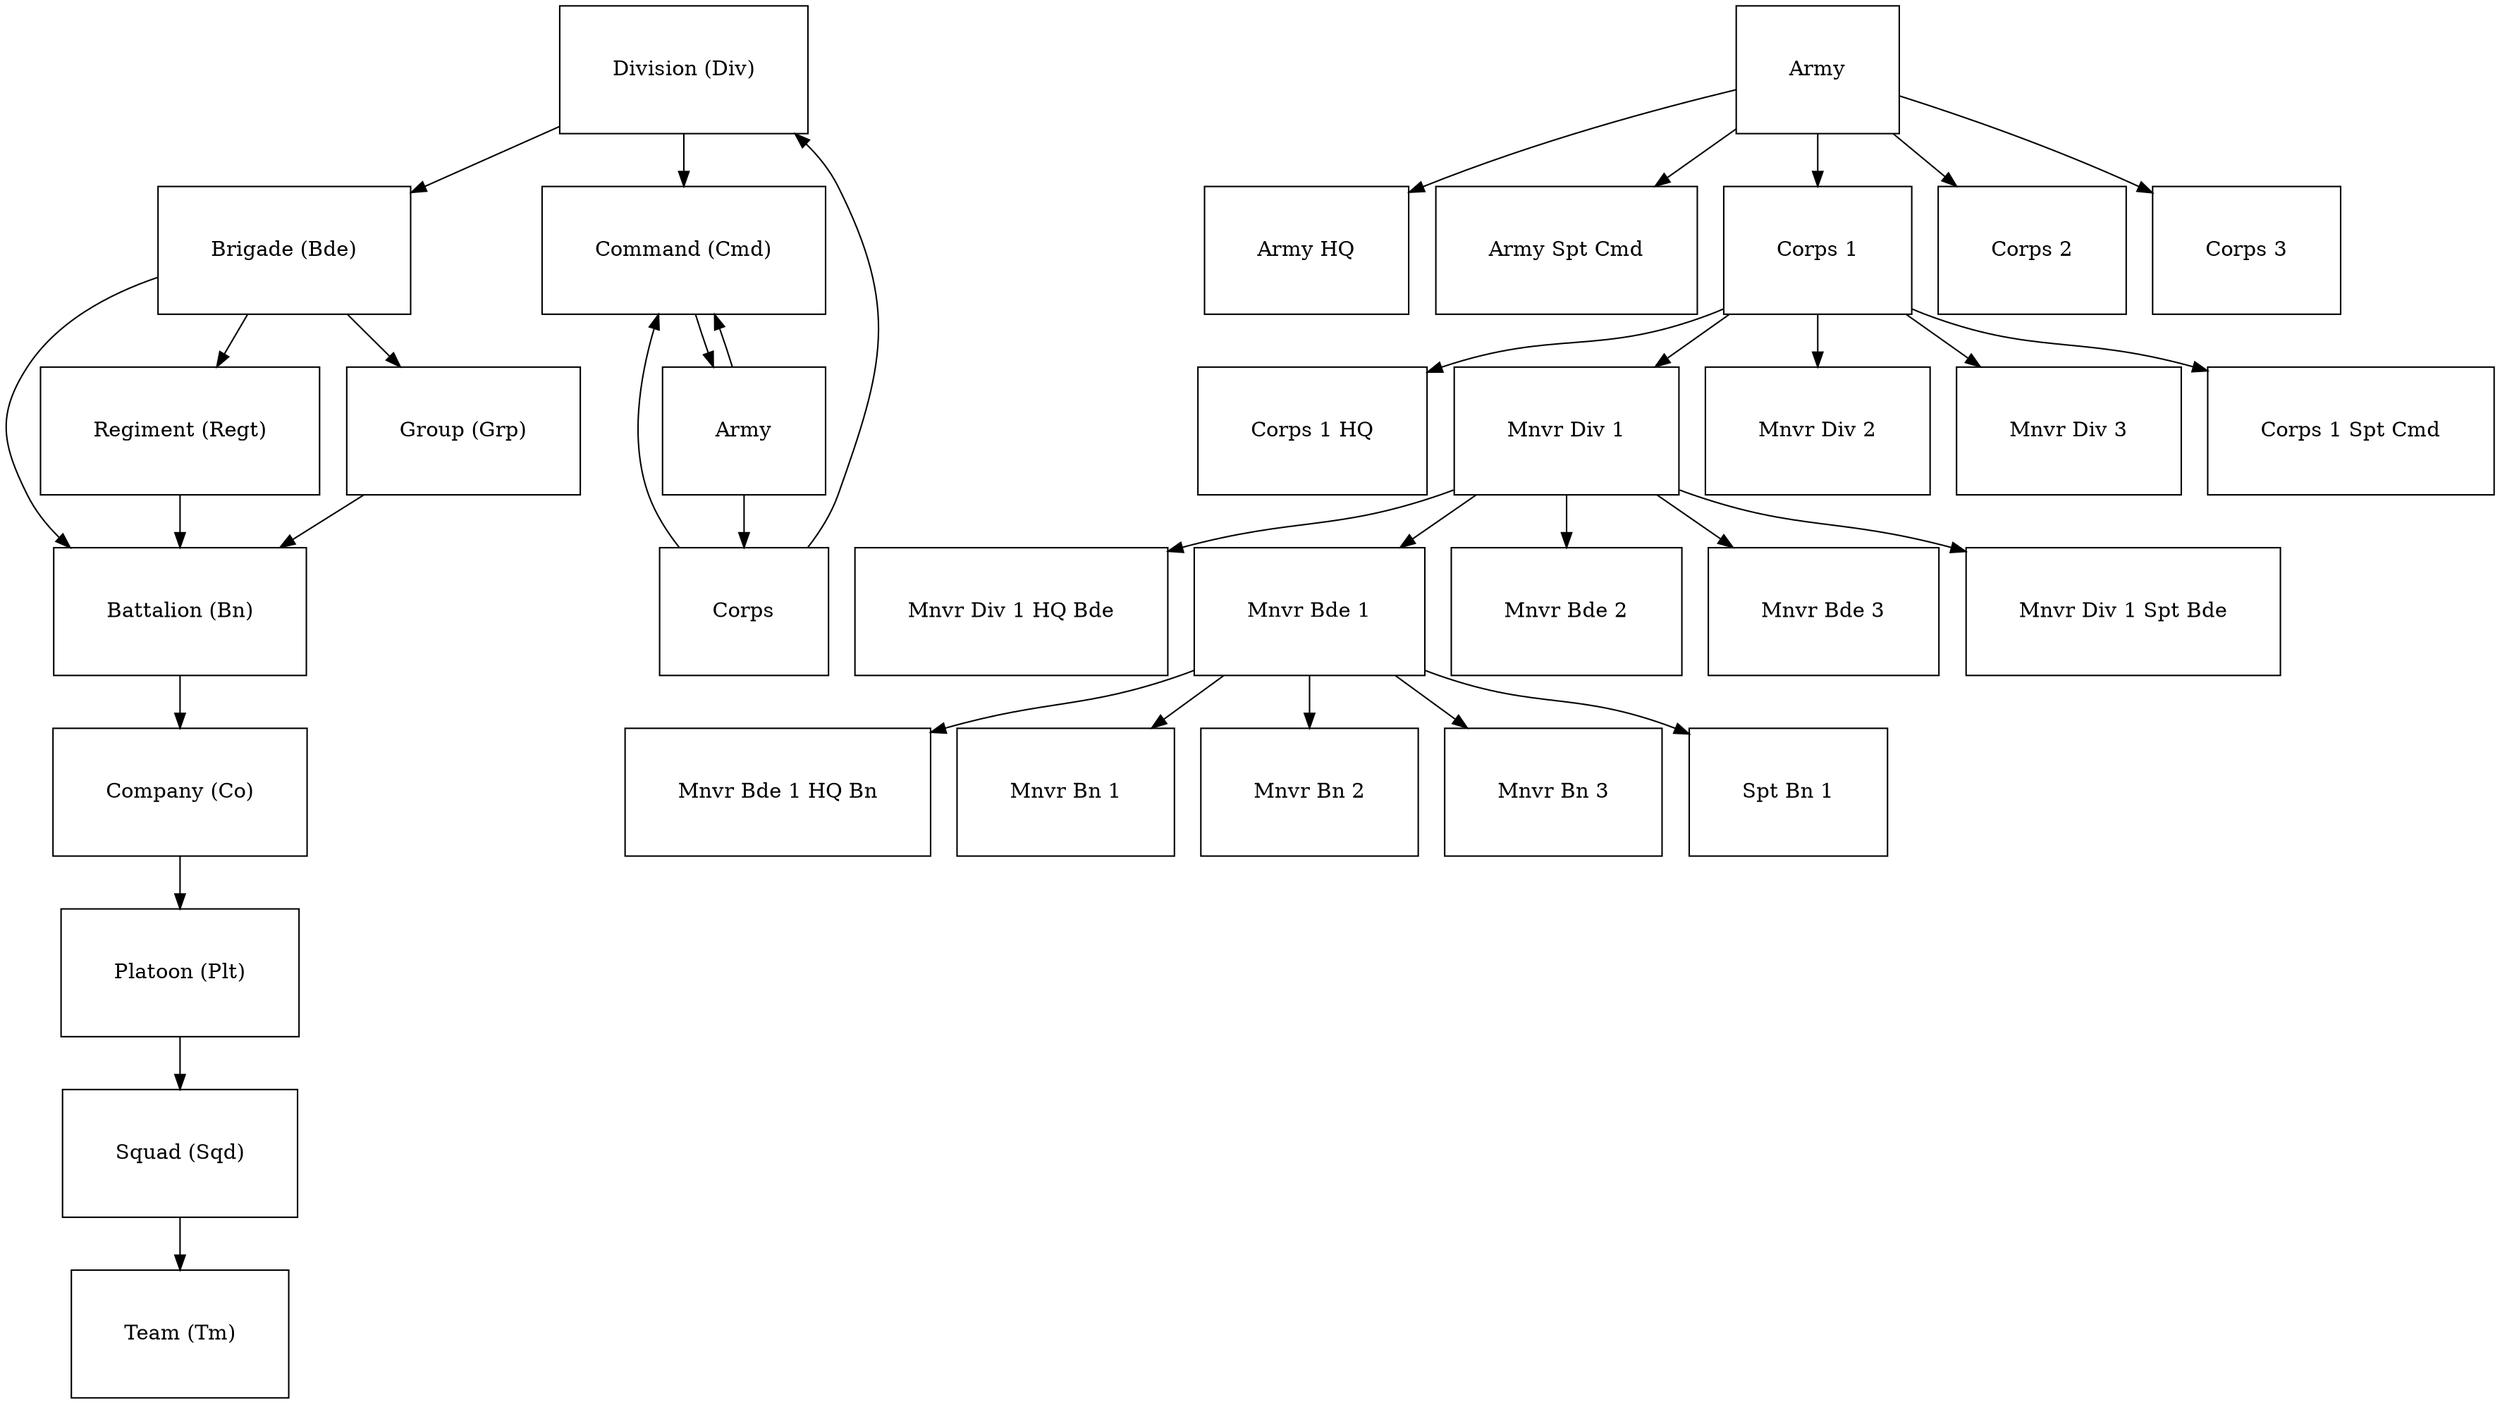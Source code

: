 digraph A {
    node [shape=box margin=0.5]
    team_1 [label="Team (Tm)"]
    squad_1 [label="Squad (Sqd)"]
    platoon_1 [label="Platoon (Plt)"]
    company_1 [label="Company (Co)"]
    battalion_1 [label="Battalion (Bn)"]
    brigade_1 [label="Brigade (Bde)"]
    division_1 [label="Division (Div)"]
    corps_1 [label="Corps"]
    army_1 [label="Army"]
    command_1 [label="Command (Cmd)"]
    regiment_1 [label="Regiment (Regt)"]
    group_1 [label="Group (Grp)"]

    comment="army level"

    army_2 [label="Army"]
    army_hq_1 [label="Army HQ"]
    army_spt_cmd_1 [label="Army Spt Cmd"]
    corps_2 [label="Corps 1"]
    corps_3 [label="Corps 2"]
    corps_4 [label="Corps 3"]

    army_2 -> army_hq_1
    army_2 -> army_spt_cmd_1
    army_2 -> corps_2
    army_2 -> corps_3
    army_2 -> corps_4


    comment="corps level"

    corps_2_hq_cmd [label="Corps 1 HQ"]
    mnvr_div_1 [label="Mnvr Div 1"]
    mnvr_div_2 [label="Mnvr Div 2"]
    mnvr_div_3 [label="Mnvr Div 3"]
    corps_2_spt_cmd [label="Corps 1 Spt Cmd"]

    comment="division level"

    hq_bde_1 [label="Mnvr Div 1 HQ Bde"]
    mnvr_bde_1 [label="Mnvr Bde 1"]
    mnvr_bde_2 [label="Mnvr Bde 2"]
    mnvr_bde_3 [label="Mnvr Bde 3"]
    spt_bde_1 [label="Mnvr Div 1 Spt Bde"]

    mnvr_div_1 -> hq_bde_1
    mnvr_div_1 -> mnvr_bde_1
    mnvr_div_1 -> mnvr_bde_2
    mnvr_div_1 -> mnvr_bde_3
    mnvr_div_1 -> spt_bde_1


    comment="brigade level"

    hq_bn_1 [label="Mnvr Bde 1 HQ Bn"]
    mnvr_bn_1 [label="Mnvr Bn 1"]
    mnvr_bn_2 [label="Mnvr Bn 2"]
    mnvr_bn_3 [label="Mnvr Bn 3"]
    spt_bn_1 [label="Spt Bn 1"]

    mnvr_bde_1 -> hq_bn_1
    mnvr_bde_1 -> mnvr_bn_1
    mnvr_bde_1 -> mnvr_bn_2
    mnvr_bde_1 -> mnvr_bn_3
    mnvr_bde_1 -> spt_bn_1


    comment="battalion level"



    comment="basic organization"

    army_1 -> corps_1
    corps_1 -> division_1
    division_1 -> brigade_1
    brigade_1 -> battalion_1
    battalion_1 -> company_1
    company_1 -> platoon_1
    platoon_1 -> squad_1
    squad_1 -> team_1

    brigade_1 -> group_1
    brigade_1 -> regiment_1
    group_1 -> battalion_1
    regiment_1 -> battalion_1

    army_1 -> command_1
    command_1 -> army_1
    corps_1 -> command_1
    division_1 -> command_1



    corps_2 -> corps_2_hq_cmd
    corps_2 -> mnvr_div_1
    corps_2 -> mnvr_div_2
    corps_2 -> mnvr_div_3
    corps_2 -> corps_2_spt_cmd

}
